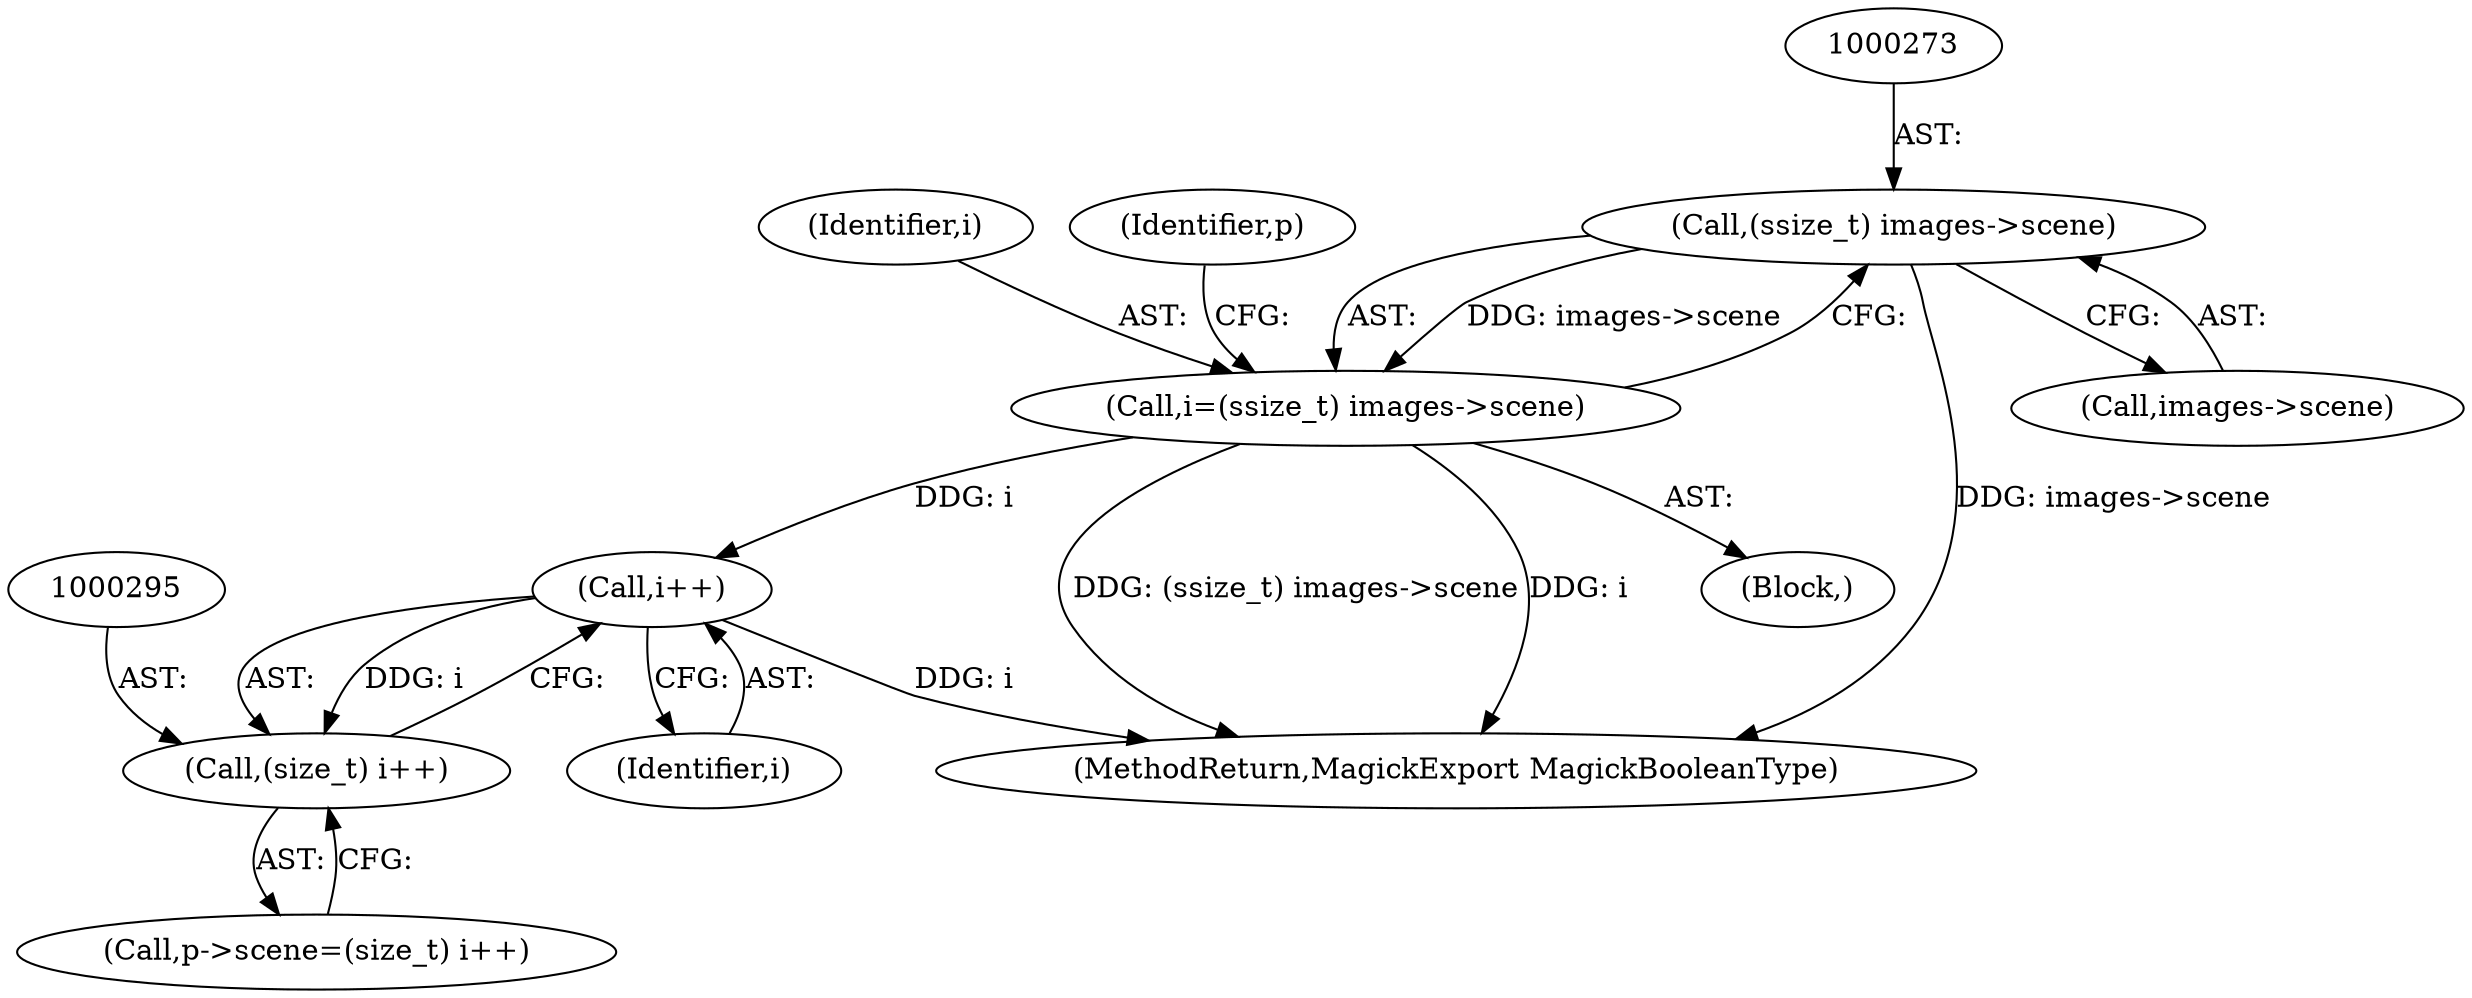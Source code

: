 digraph "0_ImageMagick_5b4bebaa91849c592a8448bc353ab25a54ff8c44@pointer" {
"1000272" [label="(Call,(ssize_t) images->scene)"];
"1000270" [label="(Call,i=(ssize_t) images->scene)"];
"1000296" [label="(Call,i++)"];
"1000294" [label="(Call,(size_t) i++)"];
"1000396" [label="(MethodReturn,MagickExport MagickBooleanType)"];
"1000297" [label="(Identifier,i)"];
"1000272" [label="(Call,(ssize_t) images->scene)"];
"1000294" [label="(Call,(size_t) i++)"];
"1000270" [label="(Call,i=(ssize_t) images->scene)"];
"1000271" [label="(Identifier,i)"];
"1000279" [label="(Identifier,p)"];
"1000290" [label="(Call,p->scene=(size_t) i++)"];
"1000296" [label="(Call,i++)"];
"1000268" [label="(Block,)"];
"1000274" [label="(Call,images->scene)"];
"1000272" -> "1000270"  [label="AST: "];
"1000272" -> "1000274"  [label="CFG: "];
"1000273" -> "1000272"  [label="AST: "];
"1000274" -> "1000272"  [label="AST: "];
"1000270" -> "1000272"  [label="CFG: "];
"1000272" -> "1000396"  [label="DDG: images->scene"];
"1000272" -> "1000270"  [label="DDG: images->scene"];
"1000270" -> "1000268"  [label="AST: "];
"1000271" -> "1000270"  [label="AST: "];
"1000279" -> "1000270"  [label="CFG: "];
"1000270" -> "1000396"  [label="DDG: (ssize_t) images->scene"];
"1000270" -> "1000396"  [label="DDG: i"];
"1000270" -> "1000296"  [label="DDG: i"];
"1000296" -> "1000294"  [label="AST: "];
"1000296" -> "1000297"  [label="CFG: "];
"1000297" -> "1000296"  [label="AST: "];
"1000294" -> "1000296"  [label="CFG: "];
"1000296" -> "1000396"  [label="DDG: i"];
"1000296" -> "1000294"  [label="DDG: i"];
"1000294" -> "1000290"  [label="AST: "];
"1000295" -> "1000294"  [label="AST: "];
"1000290" -> "1000294"  [label="CFG: "];
}
